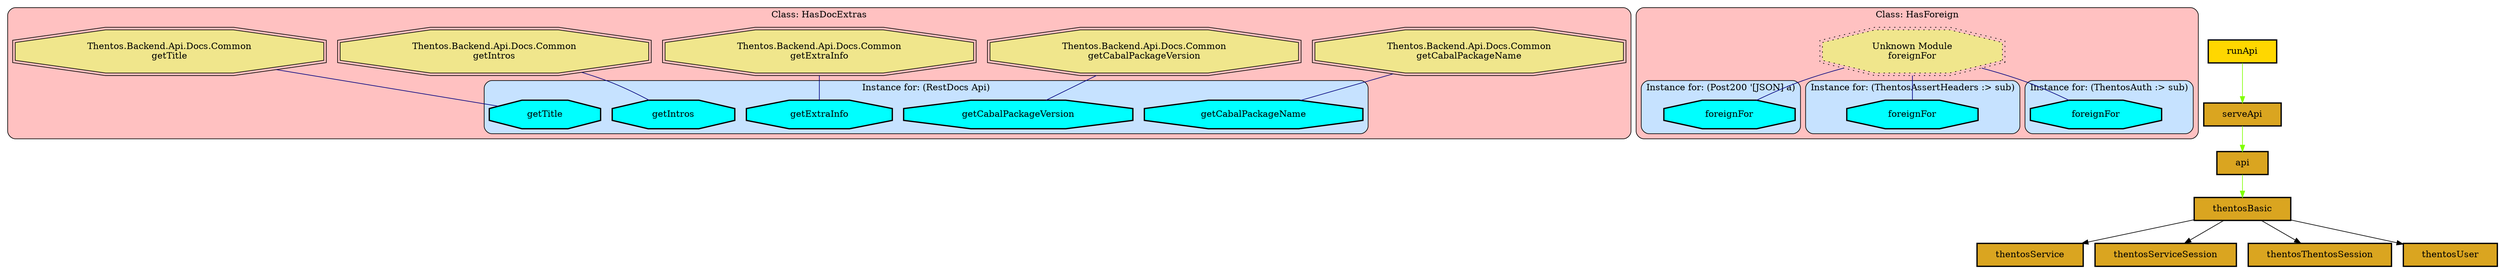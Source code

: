 digraph "Diagram of: Thentos.Backend.Api.Simple" {
    node [margin="0.4,0.1"
         ,style=filled];
    subgraph cluster_Class_HasDocExtras {
        graph [label="Class: HasDocExtras"
              ,style="filled,rounded"
              ,fillcolor=rosybrown1];
        subgraph cluster_Class_HasDocExtras_Data_RestDocsApi {
            graph [label="Instance for: (RestDocs Api)"
                  ,style="filled,rounded"
                  ,fillcolor=slategray1];
            10 [label=getCabalPackageName
               ,shape=octagon
               ,fillcolor=cyan
               ,style="filled,bold"];
            11 [label=getCabalPackageVersion
               ,shape=octagon
               ,fillcolor=cyan
               ,style="filled,bold"];
            12 [label=getExtraInfo
               ,shape=octagon
               ,fillcolor=cyan
               ,style="filled,bold"];
            13 [label=getIntros
               ,shape=octagon
               ,fillcolor=cyan
               ,style="filled,bold"];
            14 [label=getTitle
               ,shape=octagon
               ,fillcolor=cyan
               ,style="filled,bold"];
        }
        1 [label="Thentos.Backend.Api.Docs.Common\ngetCabalPackageName"
          ,shape=doubleoctagon
          ,fillcolor=khaki
          ,style="filled,solid"];
        2 [label="Thentos.Backend.Api.Docs.Common\ngetCabalPackageVersion"
          ,shape=doubleoctagon
          ,fillcolor=khaki
          ,style="filled,solid"];
        3 [label="Thentos.Backend.Api.Docs.Common\ngetExtraInfo"
          ,shape=doubleoctagon
          ,fillcolor=khaki
          ,style="filled,solid"];
        4 [label="Thentos.Backend.Api.Docs.Common\ngetIntros"
          ,shape=doubleoctagon
          ,fillcolor=khaki
          ,style="filled,solid"];
        5 [label="Thentos.Backend.Api.Docs.Common\ngetTitle"
          ,shape=doubleoctagon
          ,fillcolor=khaki
          ,style="filled,solid"];
    }
    subgraph cluster_Class_HasForeign {
        graph [label="Class: HasForeign"
              ,style="filled,rounded"
              ,fillcolor=rosybrown1];
        subgraph cluster_Class_HasForeign_Data_Post200JSONa {
            graph [label="Instance for: (Post200 '[JSON] a)"
                  ,style="filled,rounded"
                  ,fillcolor=slategray1];
            7 [label=foreignFor
              ,shape=octagon
              ,fillcolor=cyan
              ,style="filled,bold"];
        }
        subgraph cluster_Class_HasForeign_Data_ThentosAssertHeaderssub {
            graph [label="Instance for: (ThentosAssertHeaders :> sub)"
                  ,style="filled,rounded"
                  ,fillcolor=slategray1];
            8 [label=foreignFor
              ,shape=octagon
              ,fillcolor=cyan
              ,style="filled,bold"];
        }
        subgraph cluster_Class_HasForeign_Data_ThentosAuthsub {
            graph [label="Instance for: (ThentosAuth :> sub)"
                  ,style="filled,rounded"
                  ,fillcolor=slategray1];
            9 [label=foreignFor
              ,shape=octagon
              ,fillcolor=cyan
              ,style="filled,bold"];
        }
        22 [label="Unknown Module\nforeignFor"
           ,shape=doubleoctagon
           ,fillcolor=khaki
           ,style="filled,dotted"];
    }
    6 [label=api
      ,shape=box
      ,fillcolor=goldenrod
      ,style="filled,bold"];
    15 [label=runApi
       ,shape=box
       ,fillcolor=gold
       ,style="filled,bold"];
    16 [label=serveApi
       ,shape=box
       ,fillcolor=goldenrod
       ,style="filled,bold"];
    17 [label=thentosBasic
       ,shape=box
       ,fillcolor=goldenrod
       ,style="filled,bold"];
    18 [label=thentosService
       ,shape=box
       ,fillcolor=goldenrod
       ,style="filled,bold"];
    19 [label=thentosServiceSession
       ,shape=box
       ,fillcolor=goldenrod
       ,style="filled,bold"];
    20 [label=thentosThentosSession
       ,shape=box
       ,fillcolor=goldenrod
       ,style="filled,bold"];
    21 [label=thentosUser
       ,shape=box
       ,fillcolor=goldenrod
       ,style="filled,bold"];
    1 -> 10 [penwidth=1
            ,color=navy
            ,dir=none];
    2 -> 11 [penwidth=1
            ,color=navy
            ,dir=none];
    3 -> 12 [penwidth=1
            ,color=navy
            ,dir=none];
    4 -> 13 [penwidth=1
            ,color=navy
            ,dir=none];
    5 -> 14 [penwidth=1
            ,color=navy
            ,dir=none];
    6 -> 17 [penwidth=1
            ,color=chartreuse];
    15 -> 16 [penwidth=1
             ,color=chartreuse];
    16 -> 6 [penwidth=1
            ,color=chartreuse];
    17 -> 18 [penwidth=1
             ,color=black];
    17 -> 19 [penwidth=1
             ,color=black];
    17 -> 20 [penwidth=1
             ,color=black];
    17 -> 21 [penwidth=1
             ,color=black];
    22 -> 7 [penwidth=1
            ,color=navy
            ,dir=none];
    22 -> 8 [penwidth=1
            ,color=navy
            ,dir=none];
    22 -> 9 [penwidth=1
            ,color=navy
            ,dir=none];
}
